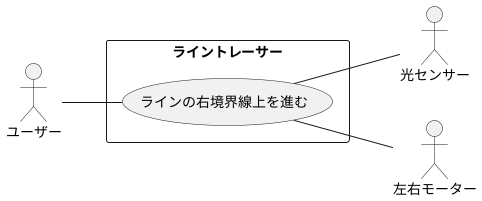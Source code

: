 @startuml ユースケース図
    left to right direction
    actor ユーザー
    actor 光センサー
    actor 左右モーター

    rectangle ライントレーサー {
        usecase ラインの右境界線上を進む as A
    }

    ユーザー -- A
    A -- 光センサー
    A -- 左右モーター
